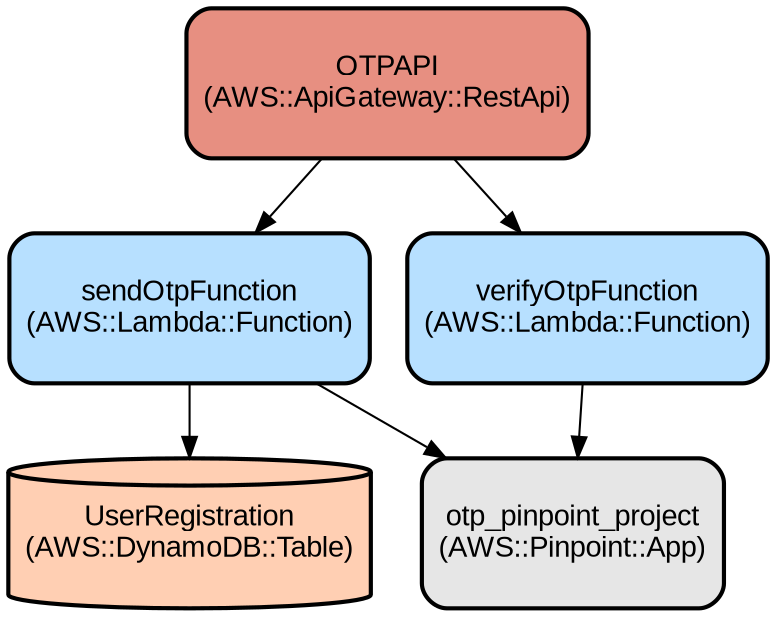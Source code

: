 digraph INFRA {
  node [ color = "black", fillcolor = "#E6E6E6", height =1, style = "filled,bold,rounded", fontname = "Arial" ];
  "UserRegistration" [ label = "UserRegistration
(AWS::DynamoDB::Table)", shape =cylinder, fillcolor = "#FFCFB3" ];
  "otp_pinpoint_project" [ label = "otp_pinpoint_project
(AWS::Pinpoint::App)", shape =rectangle ];
  "sendOtpFunction" [ label = "sendOtpFunction
(AWS::Lambda::Function)", shape =rectangle, fillcolor = "#B7E0FF" ];
  "verifyOtpFunction" [ label = "verifyOtpFunction
(AWS::Lambda::Function)", shape =rectangle, fillcolor = "#B7E0FF" ];
  "OTPAPI" [ label = "OTPAPI
(AWS::ApiGateway::RestApi)", shape =rectangle, fillcolor = "#E78F81" ];
  "sendOtpFunction" -> "UserRegistration";
  "sendOtpFunction" -> "otp_pinpoint_project";
  "verifyOtpFunction" -> "otp_pinpoint_project";
  "OTPAPI" -> "sendOtpFunction";
  "OTPAPI" -> "verifyOtpFunction";
}
